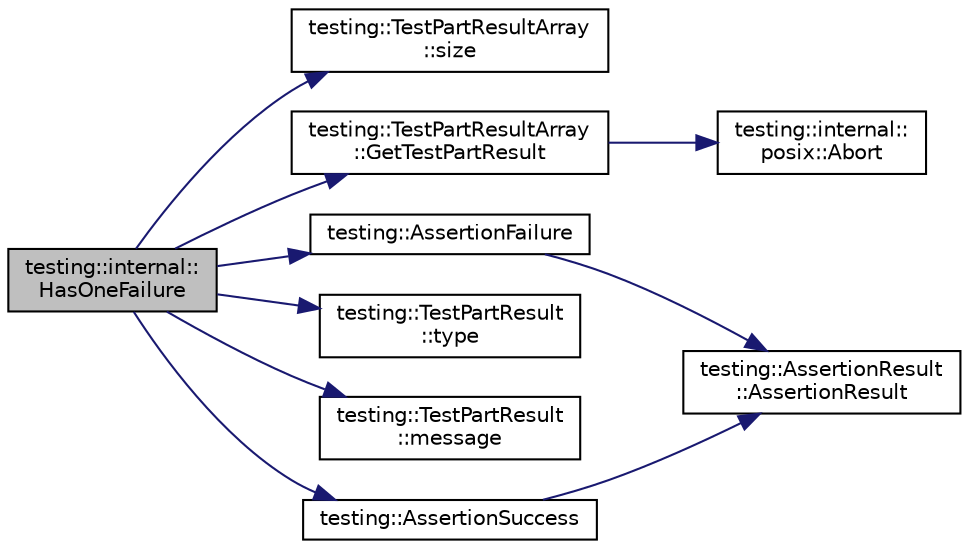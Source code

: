 digraph "testing::internal::HasOneFailure"
{
  edge [fontname="Helvetica",fontsize="10",labelfontname="Helvetica",labelfontsize="10"];
  node [fontname="Helvetica",fontsize="10",shape=record];
  rankdir="LR";
  Node1346 [label="testing::internal::\lHasOneFailure",height=0.2,width=0.4,color="black", fillcolor="grey75", style="filled", fontcolor="black"];
  Node1346 -> Node1347 [color="midnightblue",fontsize="10",style="solid",fontname="Helvetica"];
  Node1347 [label="testing::TestPartResultArray\l::size",height=0.2,width=0.4,color="black", fillcolor="white", style="filled",URL="$d4/d5d/classtesting_1_1_test_part_result_array.html#a31555f11ba42b81ddad0a26a87710d0a"];
  Node1346 -> Node1348 [color="midnightblue",fontsize="10",style="solid",fontname="Helvetica"];
  Node1348 [label="testing::TestPartResultArray\l::GetTestPartResult",height=0.2,width=0.4,color="black", fillcolor="white", style="filled",URL="$d4/d5d/classtesting_1_1_test_part_result_array.html#aa44d02a01c87f47393b07951bab6e025"];
  Node1348 -> Node1349 [color="midnightblue",fontsize="10",style="solid",fontname="Helvetica"];
  Node1349 [label="testing::internal::\lposix::Abort",height=0.2,width=0.4,color="black", fillcolor="white", style="filled",URL="$d0/d81/namespacetesting_1_1internal_1_1posix.html#a69b8278c59359dd6a6f941b4643db9fb"];
  Node1346 -> Node1350 [color="midnightblue",fontsize="10",style="solid",fontname="Helvetica"];
  Node1350 [label="testing::AssertionFailure",height=0.2,width=0.4,color="black", fillcolor="white", style="filled",URL="$d0/d75/namespacetesting.html#a75cb789614cb1c28c34627a4a3c053df"];
  Node1350 -> Node1351 [color="midnightblue",fontsize="10",style="solid",fontname="Helvetica"];
  Node1351 [label="testing::AssertionResult\l::AssertionResult",height=0.2,width=0.4,color="black", fillcolor="white", style="filled",URL="$d5/dec/classtesting_1_1_assertion_result.html#a27788116f03f90aec4daf592fd809ead"];
  Node1346 -> Node1352 [color="midnightblue",fontsize="10",style="solid",fontname="Helvetica"];
  Node1352 [label="testing::TestPartResult\l::type",height=0.2,width=0.4,color="black", fillcolor="white", style="filled",URL="$d0/d4b/classtesting_1_1_test_part_result.html#aab92b225e8a472e78bd3889ca6df0d2a"];
  Node1346 -> Node1353 [color="midnightblue",fontsize="10",style="solid",fontname="Helvetica"];
  Node1353 [label="testing::TestPartResult\l::message",height=0.2,width=0.4,color="black", fillcolor="white", style="filled",URL="$d0/d4b/classtesting_1_1_test_part_result.html#a5019dc9d753aba5949777270de255d49"];
  Node1346 -> Node1354 [color="midnightblue",fontsize="10",style="solid",fontname="Helvetica"];
  Node1354 [label="testing::AssertionSuccess",height=0.2,width=0.4,color="black", fillcolor="white", style="filled",URL="$d0/d75/namespacetesting.html#ac1d0baedb17286c5c6c87bd1a45da8ac"];
  Node1354 -> Node1351 [color="midnightblue",fontsize="10",style="solid",fontname="Helvetica"];
}
